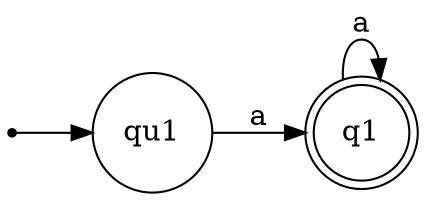 digraph {
    rankdir = LR;
    node [shape = circle];
    inic [shape=point];

    // start state
    inic -> qu1;

    // tracncitions
    qu1 -> q1 [label="a"];
    q1 -> q1 [label="a"];

    // final states
    q1 [shape=doublecircle];
}
